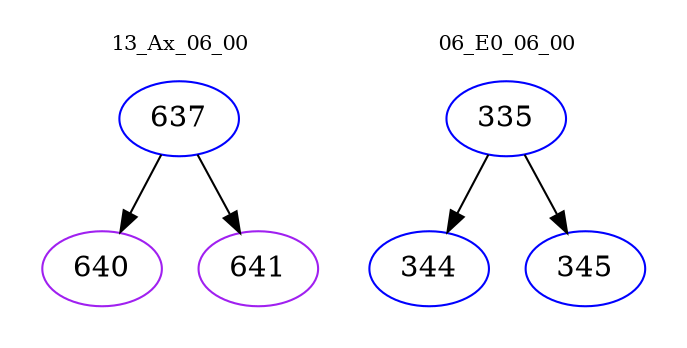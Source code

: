 digraph{
subgraph cluster_0 {
color = white
label = "13_Ax_06_00";
fontsize=10;
T0_637 [label="637", color="blue"]
T0_637 -> T0_640 [color="black"]
T0_640 [label="640", color="purple"]
T0_637 -> T0_641 [color="black"]
T0_641 [label="641", color="purple"]
}
subgraph cluster_1 {
color = white
label = "06_E0_06_00";
fontsize=10;
T1_335 [label="335", color="blue"]
T1_335 -> T1_344 [color="black"]
T1_344 [label="344", color="blue"]
T1_335 -> T1_345 [color="black"]
T1_345 [label="345", color="blue"]
}
}
